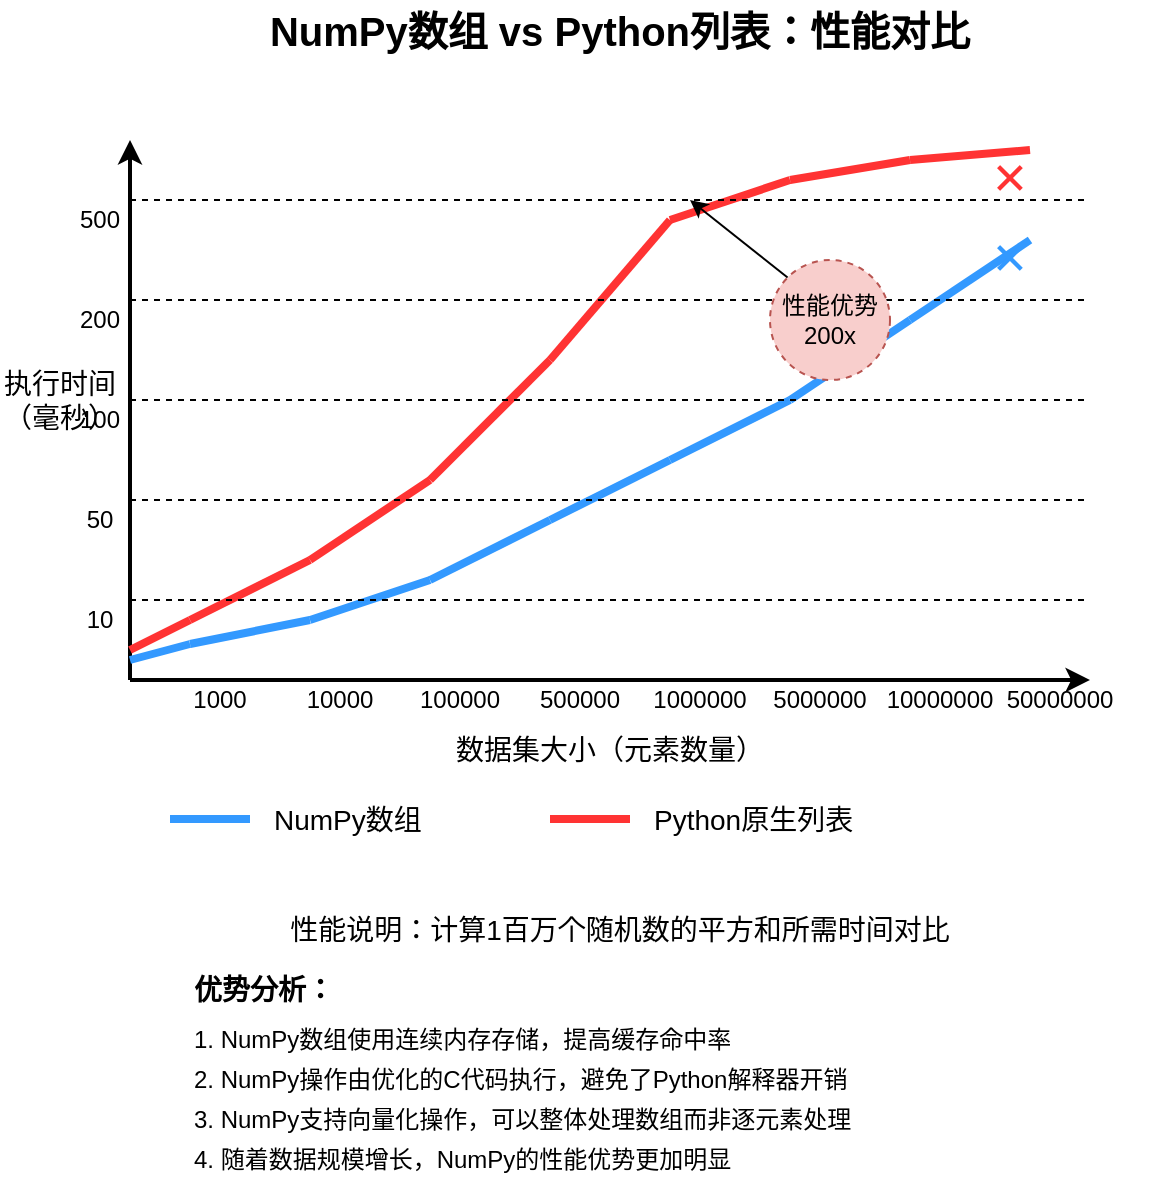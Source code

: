 <mxfile>
    <diagram id="LzNeBdsPH9oUaKIh1sGJ" name="Page-1">
        <mxGraphModel dx="816" dy="491" grid="1" gridSize="10" guides="1" tooltips="1" connect="1" arrows="1" fold="1" page="1" pageScale="1" pageWidth="850" pageHeight="1100" math="0" shadow="0">
            <root>
                <mxCell id="0"/>
                <mxCell id="1" parent="0"/>
                <mxCell id="2" value="NumPy数组 vs Python列表：性能对比" style="text;html=1;strokeColor=none;fillColor=none;align=center;verticalAlign=middle;whiteSpace=wrap;rounded=0;fontSize=20;fontStyle=1" vertex="1" parent="1">
                    <mxGeometry x="190" y="50" width="470" height="30" as="geometry"/>
                </mxCell>
                <mxCell id="3" value="" style="endArrow=classic;html=1;strokeWidth=2;" edge="1" parent="1">
                    <mxGeometry width="50" height="50" relative="1" as="geometry">
                        <mxPoint x="180" y="390" as="sourcePoint"/>
                        <mxPoint x="180" y="120" as="targetPoint"/>
                    </mxGeometry>
                </mxCell>
                <mxCell id="4" value="" style="endArrow=classic;html=1;strokeWidth=2;" edge="1" parent="1">
                    <mxGeometry width="50" height="50" relative="1" as="geometry">
                        <mxPoint x="180" y="390" as="sourcePoint"/>
                        <mxPoint x="660" y="390" as="targetPoint"/>
                    </mxGeometry>
                </mxCell>
                <mxCell id="5" value="执行时间&lt;br&gt;（毫秒）" style="text;html=1;strokeColor=none;fillColor=none;align=center;verticalAlign=middle;whiteSpace=wrap;rounded=0;fontSize=14;" vertex="1" parent="1">
                    <mxGeometry x="115" y="230" width="60" height="40" as="geometry"/>
                </mxCell>
                <mxCell id="6" value="数据集大小（元素数量）" style="text;html=1;strokeColor=none;fillColor=none;align=center;verticalAlign=middle;whiteSpace=wrap;rounded=0;fontSize=14;" vertex="1" parent="1">
                    <mxGeometry x="330" y="410" width="180" height="30" as="geometry"/>
                </mxCell>
                <mxCell id="7" value="" style="endArrow=none;html=1;strokeWidth=4;strokeColor=#3399FF;" edge="1" parent="1">
                    <mxGeometry width="50" height="50" relative="1" as="geometry">
                        <mxPoint x="180" y="380" as="sourcePoint"/>
                        <mxPoint x="210" y="372" as="targetPoint"/>
                    </mxGeometry>
                </mxCell>
                <mxCell id="8" value="" style="endArrow=none;html=1;strokeWidth=4;strokeColor=#3399FF;" edge="1" parent="1">
                    <mxGeometry width="50" height="50" relative="1" as="geometry">
                        <mxPoint x="210" y="372" as="sourcePoint"/>
                        <mxPoint x="270" y="360" as="targetPoint"/>
                    </mxGeometry>
                </mxCell>
                <mxCell id="9" value="" style="endArrow=none;html=1;strokeWidth=4;strokeColor=#3399FF;" edge="1" parent="1">
                    <mxGeometry width="50" height="50" relative="1" as="geometry">
                        <mxPoint x="270" y="360" as="sourcePoint"/>
                        <mxPoint x="330" y="340" as="targetPoint"/>
                    </mxGeometry>
                </mxCell>
                <mxCell id="10" value="" style="endArrow=none;html=1;strokeWidth=4;strokeColor=#3399FF;" edge="1" parent="1">
                    <mxGeometry width="50" height="50" relative="1" as="geometry">
                        <mxPoint x="330" y="340" as="sourcePoint"/>
                        <mxPoint x="390" y="310" as="targetPoint"/>
                    </mxGeometry>
                </mxCell>
                <mxCell id="11" value="" style="endArrow=none;html=1;strokeWidth=4;strokeColor=#3399FF;" edge="1" parent="1">
                    <mxGeometry width="50" height="50" relative="1" as="geometry">
                        <mxPoint x="390" y="310" as="sourcePoint"/>
                        <mxPoint x="450" y="280" as="targetPoint"/>
                    </mxGeometry>
                </mxCell>
                <mxCell id="12" value="" style="endArrow=none;html=1;strokeWidth=4;strokeColor=#3399FF;" edge="1" parent="1">
                    <mxGeometry width="50" height="50" relative="1" as="geometry">
                        <mxPoint x="450" y="280" as="sourcePoint"/>
                        <mxPoint x="510" y="250" as="targetPoint"/>
                    </mxGeometry>
                </mxCell>
                <mxCell id="13" value="" style="endArrow=none;html=1;strokeWidth=4;strokeColor=#3399FF;" edge="1" parent="1">
                    <mxGeometry width="50" height="50" relative="1" as="geometry">
                        <mxPoint x="510" y="250" as="sourcePoint"/>
                        <mxPoint x="570" y="210" as="targetPoint"/>
                    </mxGeometry>
                </mxCell>
                <mxCell id="14" value="" style="endArrow=none;html=1;strokeWidth=4;strokeColor=#3399FF;" edge="1" parent="1">
                    <mxGeometry width="50" height="50" relative="1" as="geometry">
                        <mxPoint x="570" y="210" as="sourcePoint"/>
                        <mxPoint x="630" y="170" as="targetPoint"/>
                    </mxGeometry>
                </mxCell>
                <mxCell id="15" value="" style="endArrow=none;html=1;strokeWidth=4;strokeColor=#FF3333;" edge="1" parent="1">
                    <mxGeometry width="50" height="50" relative="1" as="geometry">
                        <mxPoint x="180" y="375" as="sourcePoint"/>
                        <mxPoint x="210" y="360" as="targetPoint"/>
                    </mxGeometry>
                </mxCell>
                <mxCell id="16" value="" style="endArrow=none;html=1;strokeWidth=4;strokeColor=#FF3333;" edge="1" parent="1">
                    <mxGeometry width="50" height="50" relative="1" as="geometry">
                        <mxPoint x="210" y="360" as="sourcePoint"/>
                        <mxPoint x="270" y="330" as="targetPoint"/>
                    </mxGeometry>
                </mxCell>
                <mxCell id="17" value="" style="endArrow=none;html=1;strokeWidth=4;strokeColor=#FF3333;" edge="1" parent="1">
                    <mxGeometry width="50" height="50" relative="1" as="geometry">
                        <mxPoint x="270" y="330" as="sourcePoint"/>
                        <mxPoint x="330" y="290" as="targetPoint"/>
                    </mxGeometry>
                </mxCell>
                <mxCell id="18" value="" style="endArrow=none;html=1;strokeWidth=4;strokeColor=#FF3333;" edge="1" parent="1">
                    <mxGeometry width="50" height="50" relative="1" as="geometry">
                        <mxPoint x="330" y="290" as="sourcePoint"/>
                        <mxPoint x="390" y="230" as="targetPoint"/>
                    </mxGeometry>
                </mxCell>
                <mxCell id="19" value="" style="endArrow=none;html=1;strokeWidth=4;strokeColor=#FF3333;" edge="1" parent="1">
                    <mxGeometry width="50" height="50" relative="1" as="geometry">
                        <mxPoint x="390" y="230" as="sourcePoint"/>
                        <mxPoint x="450" y="160" as="targetPoint"/>
                    </mxGeometry>
                </mxCell>
                <mxCell id="20" value="" style="endArrow=none;html=1;strokeWidth=4;strokeColor=#FF3333;" edge="1" parent="1">
                    <mxGeometry width="50" height="50" relative="1" as="geometry">
                        <mxPoint x="450" y="160" as="sourcePoint"/>
                        <mxPoint x="510" y="140" as="targetPoint"/>
                    </mxGeometry>
                </mxCell>
                <mxCell id="21" value="" style="endArrow=none;html=1;strokeWidth=4;strokeColor=#FF3333;" edge="1" parent="1">
                    <mxGeometry width="50" height="50" relative="1" as="geometry">
                        <mxPoint x="510" y="140" as="sourcePoint"/>
                        <mxPoint x="570" y="130" as="targetPoint"/>
                    </mxGeometry>
                </mxCell>
                <mxCell id="22" value="" style="endArrow=none;html=1;strokeWidth=4;strokeColor=#FF3333;" edge="1" parent="1">
                    <mxGeometry width="50" height="50" relative="1" as="geometry">
                        <mxPoint x="570" y="130" as="sourcePoint"/>
                        <mxPoint x="630" y="125" as="targetPoint"/>
                    </mxGeometry>
                </mxCell>
                <mxCell id="23" value="" style="endArrow=none;dashed=1;html=1;" edge="1" parent="1">
                    <mxGeometry width="50" height="50" relative="1" as="geometry">
                        <mxPoint x="180" y="350" as="sourcePoint"/>
                        <mxPoint x="660" y="350" as="targetPoint"/>
                    </mxGeometry>
                </mxCell>
                <mxCell id="24" value="" style="endArrow=none;dashed=1;html=1;" edge="1" parent="1">
                    <mxGeometry width="50" height="50" relative="1" as="geometry">
                        <mxPoint x="180" y="300" as="sourcePoint"/>
                        <mxPoint x="660" y="300" as="targetPoint"/>
                    </mxGeometry>
                </mxCell>
                <mxCell id="25" value="" style="endArrow=none;dashed=1;html=1;" edge="1" parent="1">
                    <mxGeometry width="50" height="50" relative="1" as="geometry">
                        <mxPoint x="180" y="250" as="sourcePoint"/>
                        <mxPoint x="660" y="250" as="targetPoint"/>
                    </mxGeometry>
                </mxCell>
                <mxCell id="26" value="" style="endArrow=none;dashed=1;html=1;" edge="1" parent="1">
                    <mxGeometry width="50" height="50" relative="1" as="geometry">
                        <mxPoint x="180" y="200" as="sourcePoint"/>
                        <mxPoint x="660" y="200" as="targetPoint"/>
                    </mxGeometry>
                </mxCell>
                <mxCell id="27" value="" style="endArrow=none;dashed=1;html=1;" edge="1" parent="1">
                    <mxGeometry width="50" height="50" relative="1" as="geometry">
                        <mxPoint x="180" y="150" as="sourcePoint"/>
                        <mxPoint x="660" y="150" as="targetPoint"/>
                    </mxGeometry>
                </mxCell>
                <mxCell id="28" value="10" style="text;html=1;strokeColor=none;fillColor=none;align=center;verticalAlign=middle;whiteSpace=wrap;rounded=0;" vertex="1" parent="1">
                    <mxGeometry x="150" y="350" width="30" height="20" as="geometry"/>
                </mxCell>
                <mxCell id="29" value="50" style="text;html=1;strokeColor=none;fillColor=none;align=center;verticalAlign=middle;whiteSpace=wrap;rounded=0;" vertex="1" parent="1">
                    <mxGeometry x="150" y="300" width="30" height="20" as="geometry"/>
                </mxCell>
                <mxCell id="30" value="100" style="text;html=1;strokeColor=none;fillColor=none;align=center;verticalAlign=middle;whiteSpace=wrap;rounded=0;" vertex="1" parent="1">
                    <mxGeometry x="150" y="250" width="30" height="20" as="geometry"/>
                </mxCell>
                <mxCell id="31" value="200" style="text;html=1;strokeColor=none;fillColor=none;align=center;verticalAlign=middle;whiteSpace=wrap;rounded=0;" vertex="1" parent="1">
                    <mxGeometry x="150" y="200" width="30" height="20" as="geometry"/>
                </mxCell>
                <mxCell id="32" value="500" style="text;html=1;strokeColor=none;fillColor=none;align=center;verticalAlign=middle;whiteSpace=wrap;rounded=0;" vertex="1" parent="1">
                    <mxGeometry x="150" y="150" width="30" height="20" as="geometry"/>
                </mxCell>
                <mxCell id="33" value="1000" style="text;html=1;strokeColor=none;fillColor=none;align=center;verticalAlign=middle;whiteSpace=wrap;rounded=0;" vertex="1" parent="1">
                    <mxGeometry x="210" y="390" width="30" height="20" as="geometry"/>
                </mxCell>
                <mxCell id="34" value="10000" style="text;html=1;strokeColor=none;fillColor=none;align=center;verticalAlign=middle;whiteSpace=wrap;rounded=0;" vertex="1" parent="1">
                    <mxGeometry x="270" y="390" width="30" height="20" as="geometry"/>
                </mxCell>
                <mxCell id="35" value="100000" style="text;html=1;strokeColor=none;fillColor=none;align=center;verticalAlign=middle;whiteSpace=wrap;rounded=0;" vertex="1" parent="1">
                    <mxGeometry x="330" y="390" width="30" height="20" as="geometry"/>
                </mxCell>
                <mxCell id="36" value="500000" style="text;html=1;strokeColor=none;fillColor=none;align=center;verticalAlign=middle;whiteSpace=wrap;rounded=0;" vertex="1" parent="1">
                    <mxGeometry x="390" y="390" width="30" height="20" as="geometry"/>
                </mxCell>
                <mxCell id="37" value="1000000" style="text;html=1;strokeColor=none;fillColor=none;align=center;verticalAlign=middle;whiteSpace=wrap;rounded=0;" vertex="1" parent="1">
                    <mxGeometry x="450" y="390" width="30" height="20" as="geometry"/>
                </mxCell>
                <mxCell id="38" value="5000000" style="text;html=1;strokeColor=none;fillColor=none;align=center;verticalAlign=middle;whiteSpace=wrap;rounded=0;" vertex="1" parent="1">
                    <mxGeometry x="510" y="390" width="30" height="20" as="geometry"/>
                </mxCell>
                <mxCell id="39" value="10000000" style="text;html=1;strokeColor=none;fillColor=none;align=center;verticalAlign=middle;whiteSpace=wrap;rounded=0;" vertex="1" parent="1">
                    <mxGeometry x="570" y="390" width="30" height="20" as="geometry"/>
                </mxCell>
                <mxCell id="40" value="50000000" style="text;html=1;strokeColor=none;fillColor=none;align=center;verticalAlign=middle;whiteSpace=wrap;rounded=0;" vertex="1" parent="1">
                    <mxGeometry x="630" y="390" width="30" height="20" as="geometry"/>
                </mxCell>
                <mxCell id="41" value="" style="endArrow=none;html=1;strokeWidth=4;strokeColor=#3399FF;" edge="1" parent="1">
                    <mxGeometry width="50" height="50" relative="1" as="geometry">
                        <mxPoint x="200" y="459.5" as="sourcePoint"/>
                        <mxPoint x="240" y="459.5" as="targetPoint"/>
                    </mxGeometry>
                </mxCell>
                <mxCell id="42" value="NumPy数组" style="text;html=1;strokeColor=none;fillColor=none;align=left;verticalAlign=middle;whiteSpace=wrap;rounded=0;fontSize=14;" vertex="1" parent="1">
                    <mxGeometry x="250" y="450" width="100" height="20" as="geometry"/>
                </mxCell>
                <mxCell id="43" value="" style="endArrow=none;html=1;strokeWidth=4;strokeColor=#FF3333;" edge="1" parent="1">
                    <mxGeometry width="50" height="50" relative="1" as="geometry">
                        <mxPoint x="390" y="459.5" as="sourcePoint"/>
                        <mxPoint x="430" y="459.5" as="targetPoint"/>
                    </mxGeometry>
                </mxCell>
                <mxCell id="44" value="Python原生列表" style="text;html=1;strokeColor=none;fillColor=none;align=left;verticalAlign=middle;whiteSpace=wrap;rounded=0;fontSize=14;" vertex="1" parent="1">
                    <mxGeometry x="440" y="450" width="110" height="20" as="geometry"/>
                </mxCell>
                <mxCell id="45" value="性能说明：计算1百万个随机数的平方和所需时间对比" style="text;html=1;strokeColor=none;fillColor=none;align=center;verticalAlign=middle;whiteSpace=wrap;rounded=0;fontSize=14;" vertex="1" parent="1">
                    <mxGeometry x="150" y="500" width="550" height="30" as="geometry"/>
                </mxCell>
                <mxCell id="46" value="优势分析：" style="text;html=1;strokeColor=none;fillColor=none;align=left;verticalAlign=middle;whiteSpace=wrap;rounded=0;fontSize=14;fontStyle=1" vertex="1" parent="1">
                    <mxGeometry x="210" y="530" width="90" height="30" as="geometry"/>
                </mxCell>
                <mxCell id="47" value="1. NumPy数组使用连续内存存储，提高缓存命中率" style="text;html=1;strokeColor=none;fillColor=none;align=left;verticalAlign=middle;whiteSpace=wrap;rounded=0;" vertex="1" parent="1">
                    <mxGeometry x="210" y="560" width="310" height="20" as="geometry"/>
                </mxCell>
                <mxCell id="48" value="2. NumPy操作由优化的C代码执行，避免了Python解释器开销" style="text;html=1;strokeColor=none;fillColor=none;align=left;verticalAlign=middle;whiteSpace=wrap;rounded=0;" vertex="1" parent="1">
                    <mxGeometry x="210" y="580" width="370" height="20" as="geometry"/>
                </mxCell>
                <mxCell id="49" value="3. NumPy支持向量化操作，可以整体处理数组而非逐元素处理" style="text;html=1;strokeColor=none;fillColor=none;align=left;verticalAlign=middle;whiteSpace=wrap;rounded=0;" vertex="1" parent="1">
                    <mxGeometry x="210" y="600" width="370" height="20" as="geometry"/>
                </mxCell>
                <mxCell id="50" value="4. 随着数据规模增长，NumPy的性能优势更加明显" style="text;html=1;strokeColor=none;fillColor=none;align=left;verticalAlign=middle;whiteSpace=wrap;rounded=0;" vertex="1" parent="1">
                    <mxGeometry x="210" y="620" width="310" height="20" as="geometry"/>
                </mxCell>
                <mxCell id="51" value="&lt;font color=&quot;#ff3333&quot;&gt;✕&lt;/font&gt;" style="text;html=1;strokeColor=none;fillColor=none;align=center;verticalAlign=middle;whiteSpace=wrap;rounded=0;fontSize=22;" vertex="1" parent="1">
                    <mxGeometry x="610" y="130" width="20" height="20" as="geometry"/>
                </mxCell>
                <mxCell id="52" value="&lt;font color=&quot;#3399ff&quot;&gt;✕&lt;/font&gt;" style="text;html=1;strokeColor=none;fillColor=none;align=center;verticalAlign=middle;whiteSpace=wrap;rounded=0;fontSize=22;" vertex="1" parent="1">
                    <mxGeometry x="610" y="170" width="20" height="20" as="geometry"/>
                </mxCell>
                <mxCell id="53" value="性能优势&lt;br&gt;200x" style="ellipse;whiteSpace=wrap;html=1;aspect=fixed;fontSize=12;fillColor=#f8cecc;strokeColor=#b85450;dashed=1;" vertex="1" parent="1">
                    <mxGeometry x="500" y="180" width="60" height="60" as="geometry"/>
                </mxCell>
                <mxCell id="54" value="" style="endArrow=classic;html=1;fontSize=12;exitX=0;exitY=0;exitDx=0;exitDy=0;" edge="1" parent="1" source="53">
                    <mxGeometry width="50" height="50" relative="1" as="geometry">
                        <mxPoint x="520" y="270" as="sourcePoint"/>
                        <mxPoint x="460" y="150" as="targetPoint"/>
                    </mxGeometry>
                </mxCell>
            </root>
        </mxGraphModel>
    </diagram>
</mxfile> 